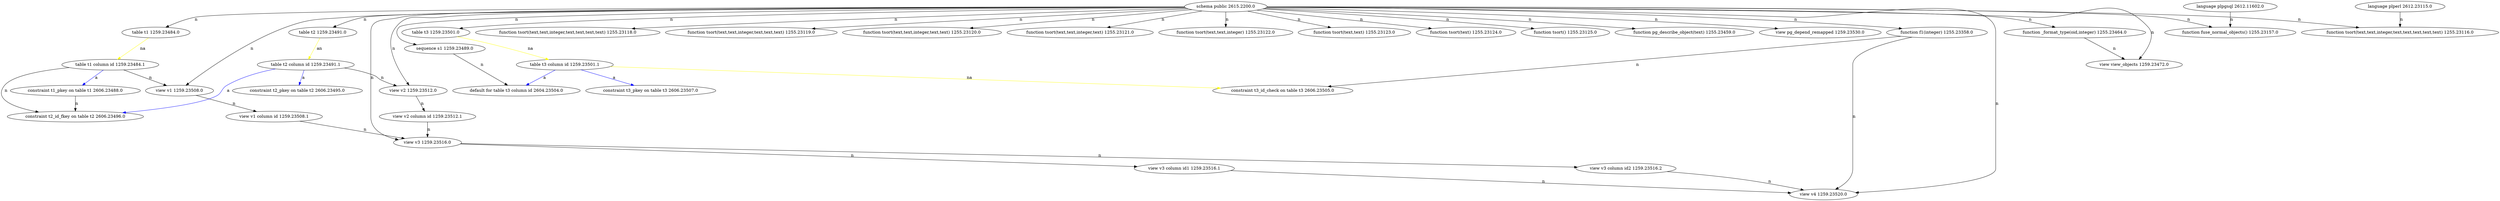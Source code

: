  digraph pg_depend {
     "function f1(integer) 1255.23358.0" -> "view v4 1259.23520.0" [color=black label=n]
     "function f1(integer) 1255.23358.0" -> "constraint t3_id_check on table t3 2606.23505.0" [color=black label=n]
     "function _format_type(oid,integer) 1255.23464.0" -> "view view_objects 1259.23472.0" [color=black label=n]
     "table t1 1259.23484.0" -> "table t1 column id 1259.23484.1" [color=yellow label=na]
     "table t1 column id 1259.23484.1" -> "view v1 1259.23508.0" [color=black label=n]
     "table t1 column id 1259.23484.1" -> "constraint t1_pkey on table t1 2606.23488.0" [color=blue label=a]
     "table t1 column id 1259.23484.1" -> "constraint t2_id_fkey on table t2 2606.23496.0" [color=black label=n]
     "sequence s1 1259.23489.0" -> "default for table t3 column id 2604.23504.0" [color=black label=n]
     "table t2 1259.23491.0" -> "table t2 column id 1259.23491.1" [color=yellow label=an]
     "table t2 column id 1259.23491.1" -> "view v2 1259.23512.0" [color=black label=n]
     "table t2 column id 1259.23491.1" -> "constraint t2_pkey on table t2 2606.23495.0" [color=blue label=a]
     "table t2 column id 1259.23491.1" -> "constraint t2_id_fkey on table t2 2606.23496.0" [color=blue label=a]
     "table t3 1259.23501.0" -> "table t3 column id 1259.23501.1" [color=yellow label=na]
     "table t3 column id 1259.23501.1" -> "default for table t3 column id 2604.23504.0" [color=blue label=a]
     "table t3 column id 1259.23501.1" -> "constraint t3_id_check on table t3 2606.23505.0" [color=yellow label=na]
     "table t3 column id 1259.23501.1" -> "constraint t3_pkey on table t3 2606.23507.0" [color=blue label=a]
     "view v1 1259.23508.0" -> "view v1 column id 1259.23508.1" [color=black label=n]
     "view v1 column id 1259.23508.1" -> "view v3 1259.23516.0" [color=black label=n]
     "view v2 1259.23512.0" -> "view v2 column id 1259.23512.1" [color=black label=n]
     "view v2 column id 1259.23512.1" -> "view v3 1259.23516.0" [color=black label=n]
     "view v3 1259.23516.0" -> "view v3 column id1 1259.23516.1" [color=black label=n]
     "view v3 1259.23516.0" -> "view v3 column id2 1259.23516.2" [color=black label=n]
     "view v3 column id1 1259.23516.1" -> "view v4 1259.23520.0" [color=black label=n]
     "view v3 column id2 1259.23516.2" -> "view v4 1259.23520.0" [color=black label=n]
     "constraint t1_pkey on table t1 2606.23488.0" -> "constraint t2_id_fkey on table t2 2606.23496.0" [color=black label=n]
     "language plpgsql 2612.11602.0" -> "function fuse_normal_objects() 1255.23157.0" [color=black label=n]
     "language plperl 2612.23115.0" -> "function tsort(text,text,integer,text,text,text,text,text) 1255.23116.0" [color=black label=n]
     "schema public 2615.2200.0" -> "function tsort(text,text,integer,text,text,text,text,text) 1255.23116.0" [color=black label=n]
     "schema public 2615.2200.0" -> "function tsort(text,text,integer,text,text,text,text) 1255.23118.0" [color=black label=n]
     "schema public 2615.2200.0" -> "function tsort(text,text,integer,text,text,text) 1255.23119.0" [color=black label=n]
     "schema public 2615.2200.0" -> "function tsort(text,text,integer,text,text) 1255.23120.0" [color=black label=n]
     "schema public 2615.2200.0" -> "function tsort(text,text,integer,text) 1255.23121.0" [color=black label=n]
     "schema public 2615.2200.0" -> "function tsort(text,text,integer) 1255.23122.0" [color=black label=n]
     "schema public 2615.2200.0" -> "function tsort(text,text) 1255.23123.0" [color=black label=n]
     "schema public 2615.2200.0" -> "function tsort(text) 1255.23124.0" [color=black label=n]
     "schema public 2615.2200.0" -> "function tsort() 1255.23125.0" [color=black label=n]
     "schema public 2615.2200.0" -> "function fuse_normal_objects() 1255.23157.0" [color=black label=n]
     "schema public 2615.2200.0" -> "function f1(integer) 1255.23358.0" [color=black label=n]
     "schema public 2615.2200.0" -> "function pg_describe_object(text) 1255.23459.0" [color=black label=n]
     "schema public 2615.2200.0" -> "function _format_type(oid,integer) 1255.23464.0" [color=black label=n]
     "schema public 2615.2200.0" -> "view view_objects 1259.23472.0" [color=black label=n]
     "schema public 2615.2200.0" -> "table t1 1259.23484.0" [color=black label=n]
     "schema public 2615.2200.0" -> "sequence s1 1259.23489.0" [color=black label=n]
     "schema public 2615.2200.0" -> "table t2 1259.23491.0" [color=black label=n]
     "schema public 2615.2200.0" -> "table t3 1259.23501.0" [color=black label=n]
     "schema public 2615.2200.0" -> "view v1 1259.23508.0" [color=black label=n]
     "schema public 2615.2200.0" -> "view v2 1259.23512.0" [color=black label=n]
     "schema public 2615.2200.0" -> "view v3 1259.23516.0" [color=black label=n]
     "schema public 2615.2200.0" -> "view v4 1259.23520.0" [color=black label=n]
     "schema public 2615.2200.0" -> "view pg_depend_remapped 1259.23530.0" [color=black label=n]
 }